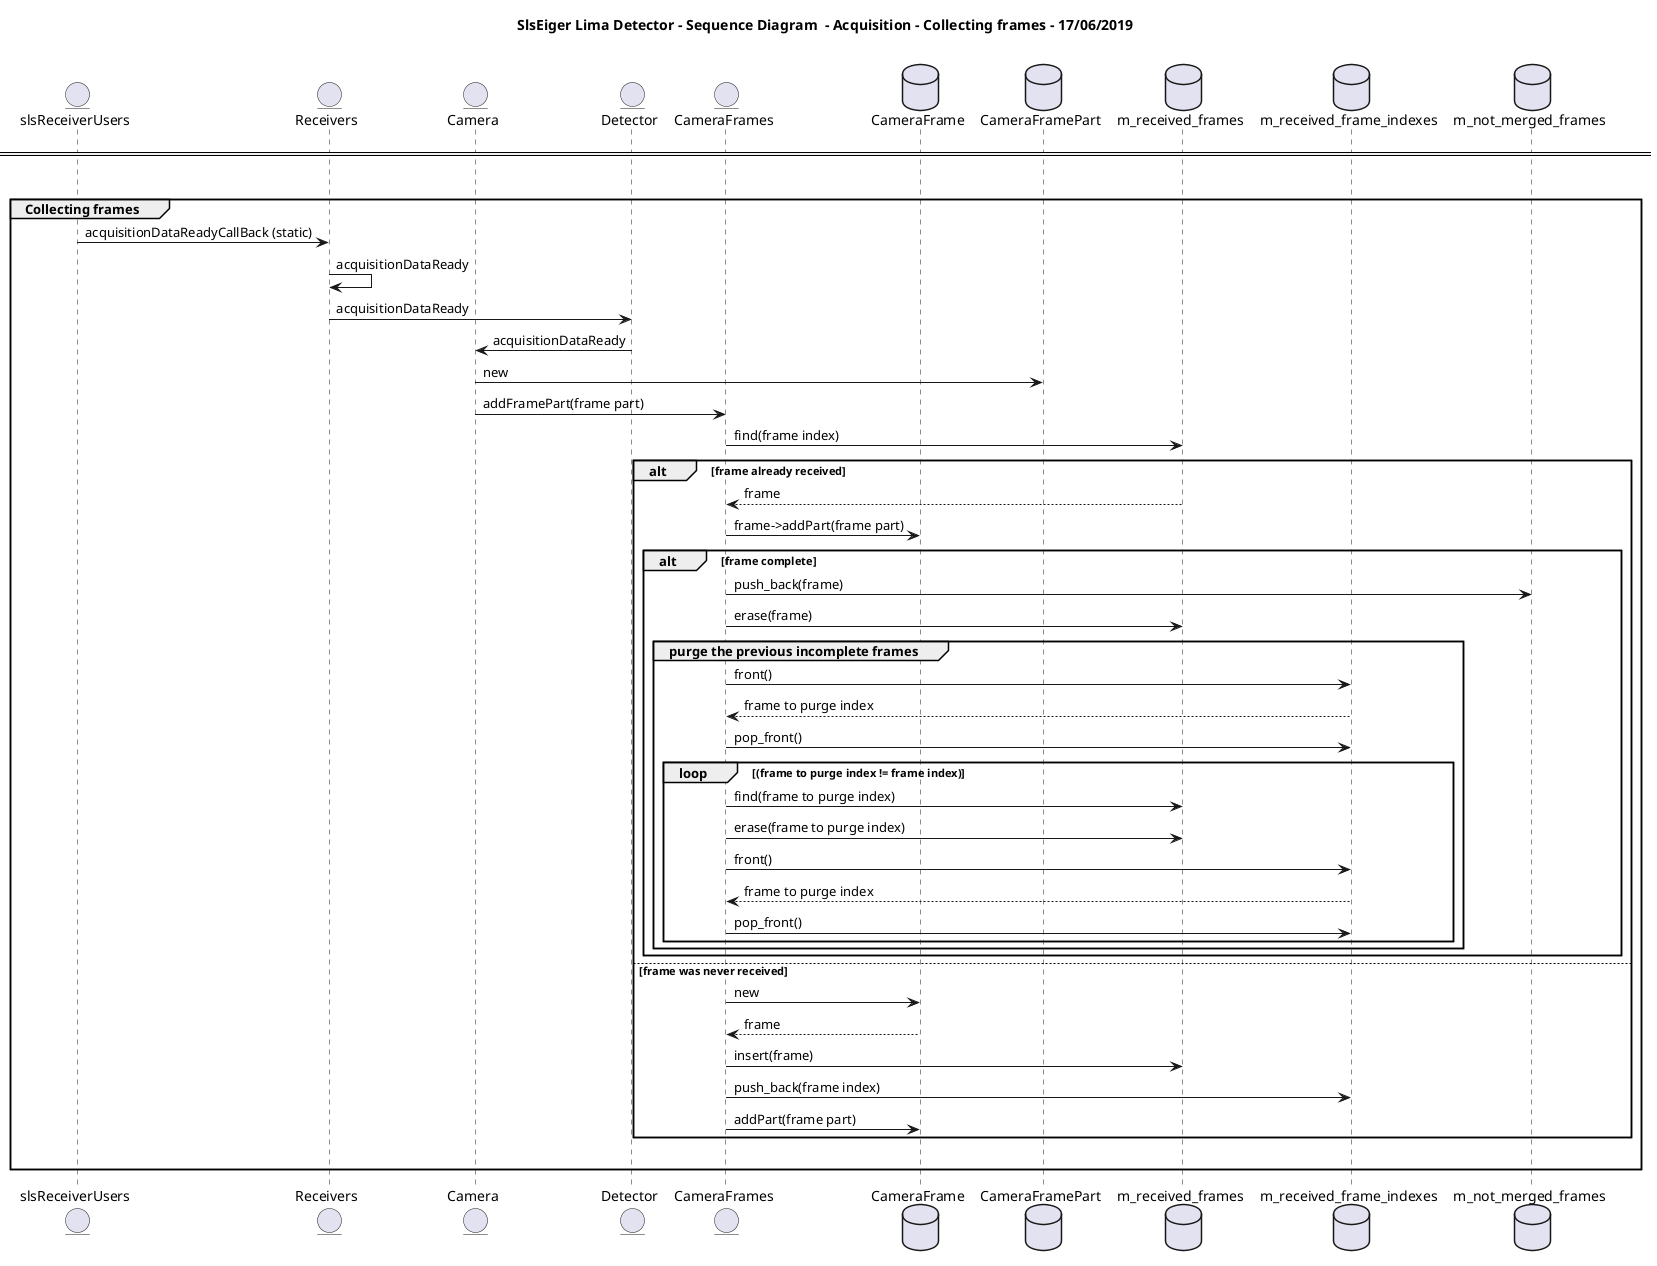 @startuml

title <b>SlsEiger Lima Detector - Sequence Diagram  - Acquisition - Collecting frames - 17/06/2019</b>\n

skinparam classFontSize 13
 
'boundary SlsEiger

entity slsReceiverUsers
entity Receivers
entity Camera
entity Detector
entity CameraFrames

database CameraFrame
database CameraFramePart

database m_received_frames
database m_received_frame_indexes
database m_not_merged_frames

== ==
|||

group Collecting frames

slsReceiverUsers -> Receivers : acquisitionDataReadyCallBack (static)
Receivers -> Receivers : acquisitionDataReady
Receivers -> Detector : acquisitionDataReady
Detector -> Camera : acquisitionDataReady
Camera -> CameraFramePart : new
Camera -> CameraFrames : addFramePart(frame part)

CameraFrames->m_received_frames : find(frame index)

alt frame already received
    m_received_frames --> CameraFrames : frame
  CameraFrames -> CameraFrame : frame->addPart(frame part)

  alt frame complete
    CameraFrames -> m_not_merged_frames : push_back(frame)
    CameraFrames -> m_received_frames : erase(frame)
    
    group purge the previous incomplete frames
      CameraFrames -> m_received_frame_indexes : front()
        m_received_frame_indexes --> CameraFrames : frame to purge index
      CameraFrames -> m_received_frame_indexes : pop_front()
    
      loop (frame to purge index != frame index)
          CameraFrames -> m_received_frames : find(frame to purge index)
          CameraFrames -> m_received_frames : erase(frame to purge index)

        CameraFrames -> m_received_frame_indexes : front()
          m_received_frame_indexes --> CameraFrames : frame to purge index
        CameraFrames -> m_received_frame_indexes : pop_front()
      end
    end
  end
else frame was never received
  CameraFrames -> CameraFrame : new
    CameraFrame --> CameraFrames : frame
  CameraFrames -> m_received_frames : insert(frame)
  CameraFrames -> m_received_frame_indexes : push_back(frame index)
  CameraFrames -> CameraFrame : addPart(frame part)
end

|||
 
end

@enduml